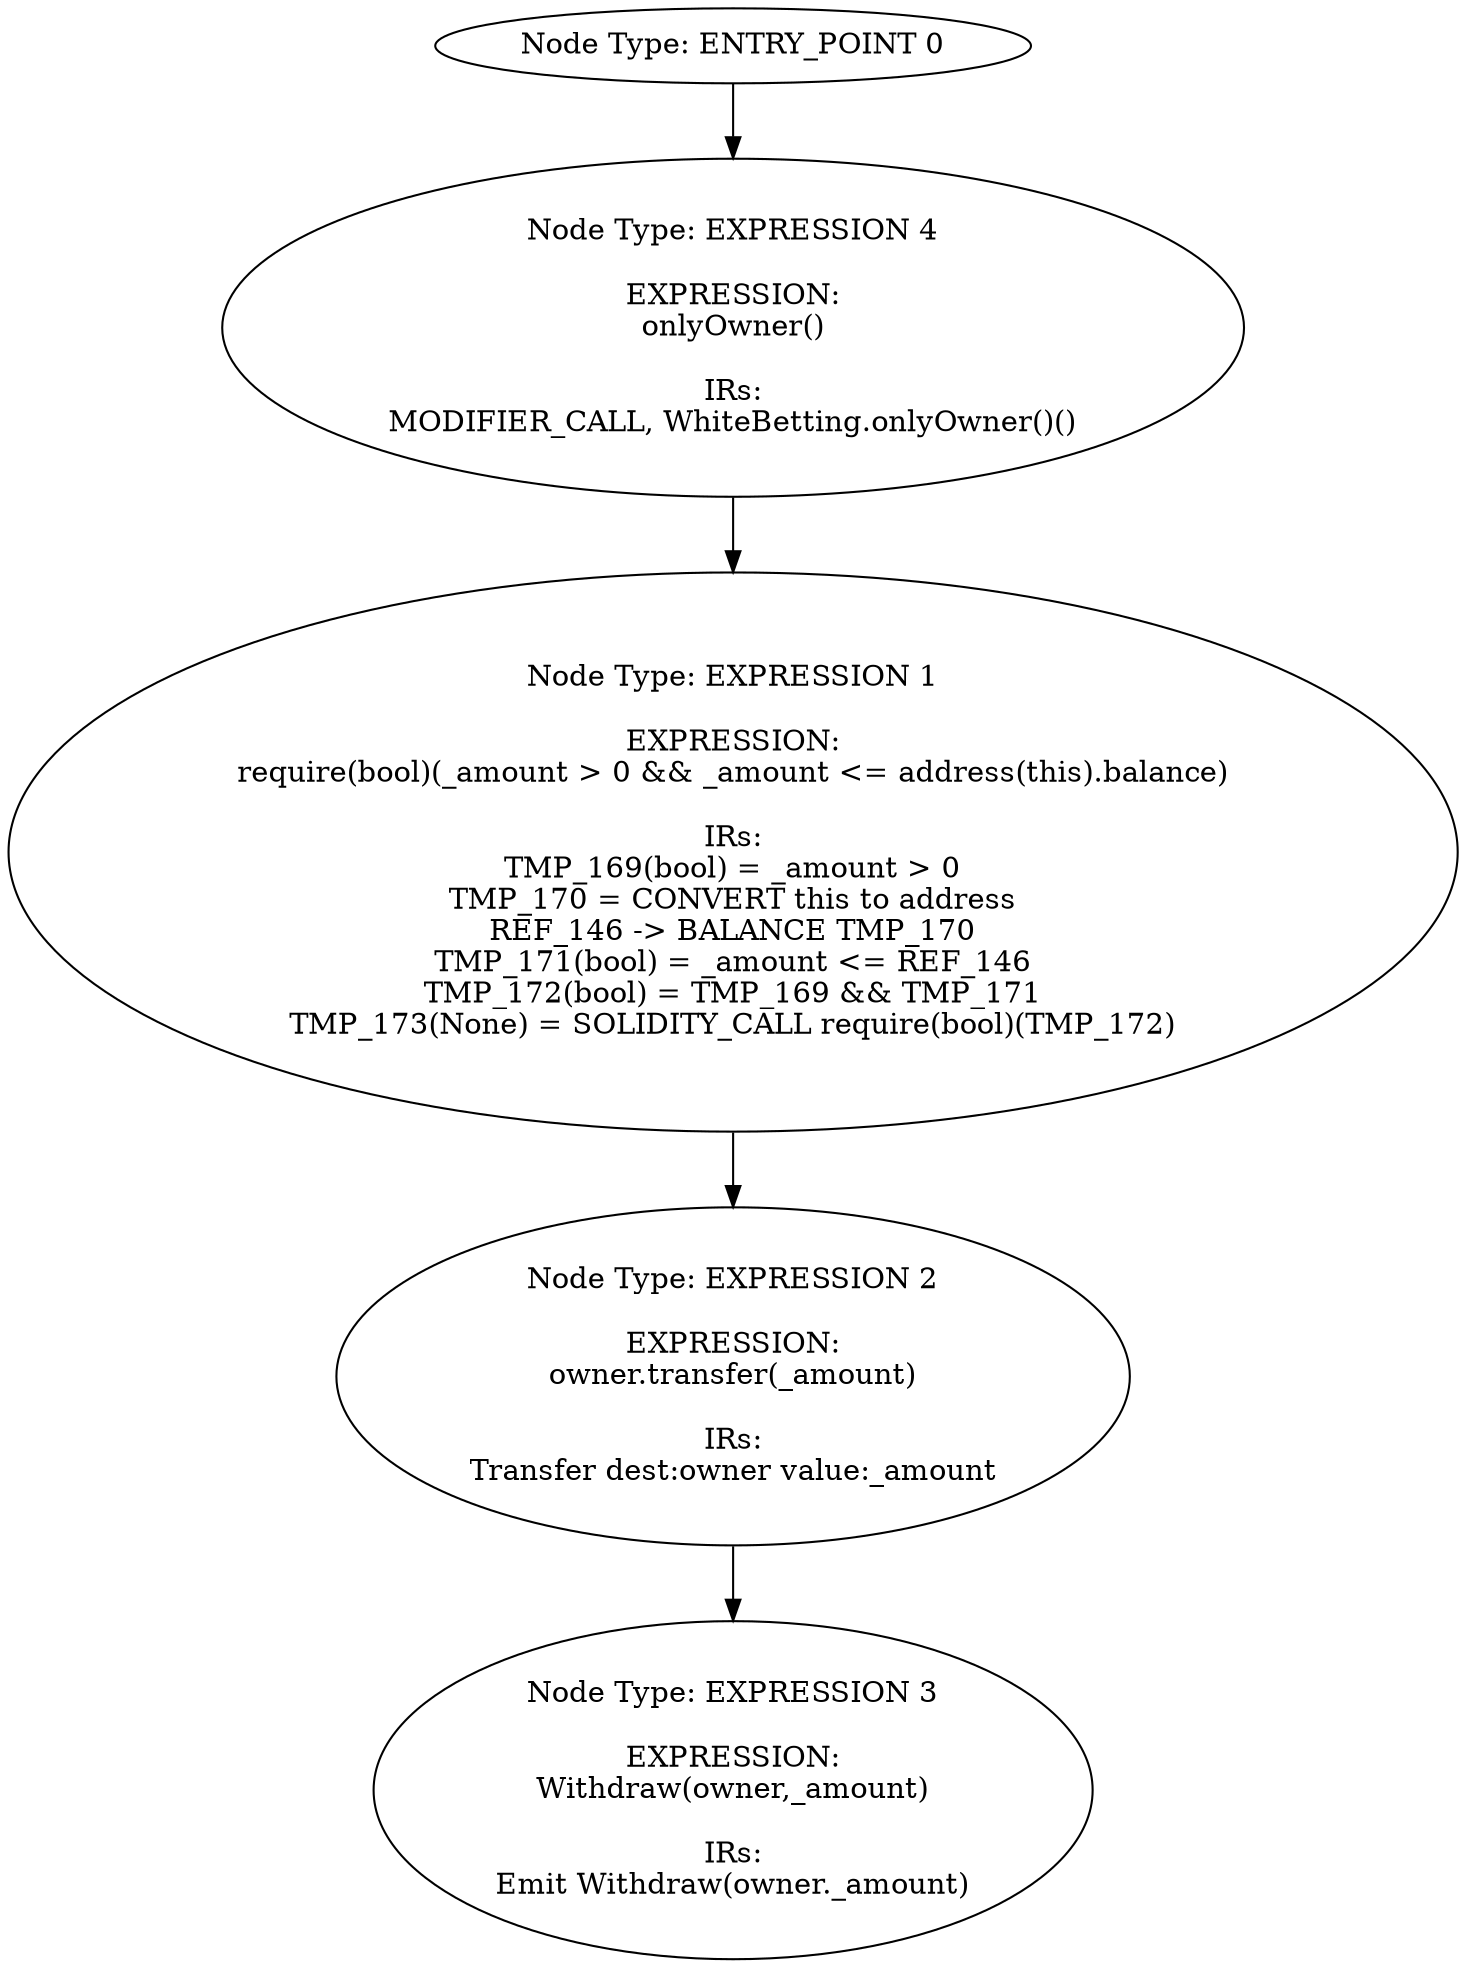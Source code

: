 digraph{
0[label="Node Type: ENTRY_POINT 0
"];
0->4;
1[label="Node Type: EXPRESSION 1

EXPRESSION:
require(bool)(_amount > 0 && _amount <= address(this).balance)

IRs:
TMP_169(bool) = _amount > 0
TMP_170 = CONVERT this to address
REF_146 -> BALANCE TMP_170
TMP_171(bool) = _amount <= REF_146
TMP_172(bool) = TMP_169 && TMP_171
TMP_173(None) = SOLIDITY_CALL require(bool)(TMP_172)"];
1->2;
2[label="Node Type: EXPRESSION 2

EXPRESSION:
owner.transfer(_amount)

IRs:
Transfer dest:owner value:_amount"];
2->3;
3[label="Node Type: EXPRESSION 3

EXPRESSION:
Withdraw(owner,_amount)

IRs:
Emit Withdraw(owner._amount)"];
4[label="Node Type: EXPRESSION 4

EXPRESSION:
onlyOwner()

IRs:
MODIFIER_CALL, WhiteBetting.onlyOwner()()"];
4->1;
}
